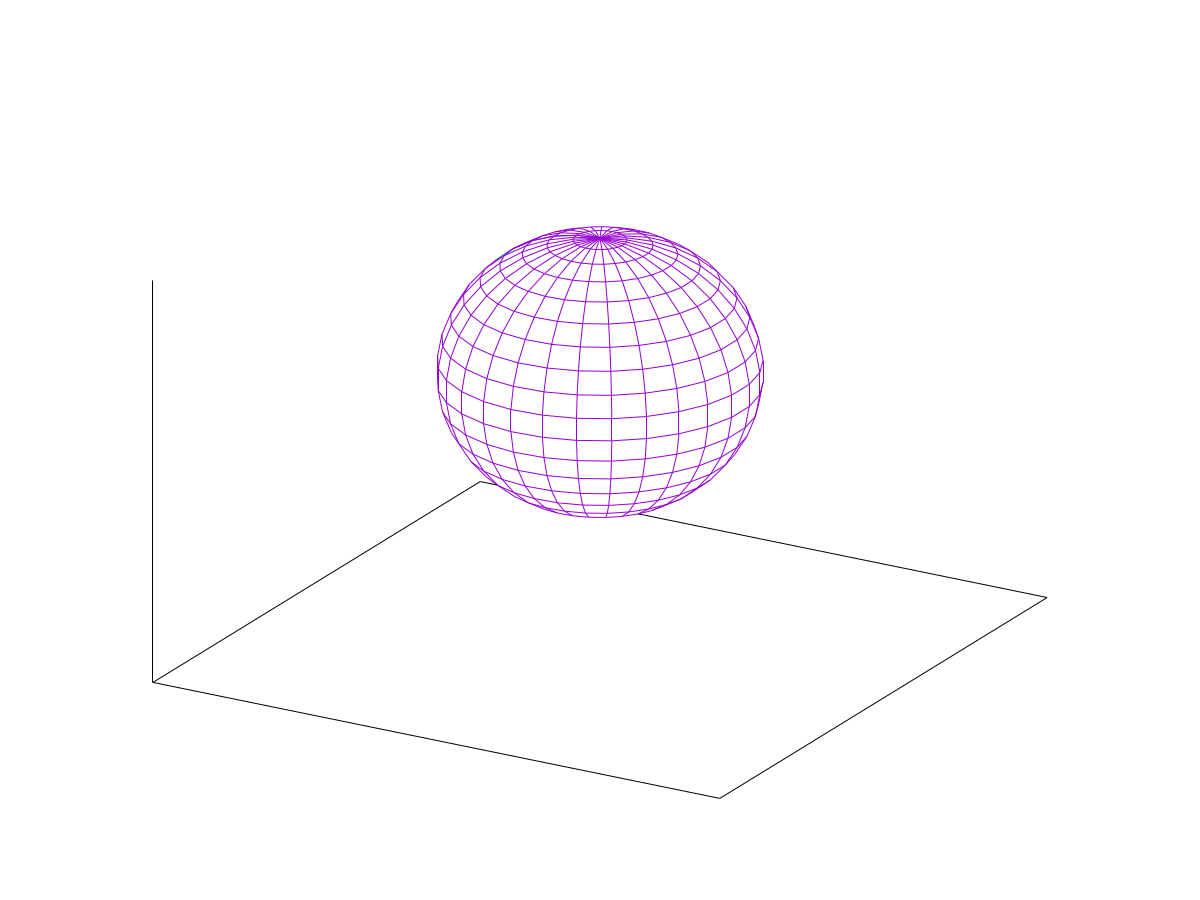 set param
set isosamples 30,20
set urange [0:pi]
set vrange [0:2*pi]
set hidd

# quitar etiquetas de los ejes
unset xtics
unset ytics
unset ztics

set xrange[-2 : 2]
set yrange[-2 : 2]
set zrange[-1 : 1]

# quitar comentario sobre la carta
set key off

splot [-pi:pi][-pi/2:pi/2] cos(u)*cos(v), sin(u)*cos(v), sin(v)
# splot cos(u)*cos(v), sin(u)*cos(v), sin(v)
pause -1
